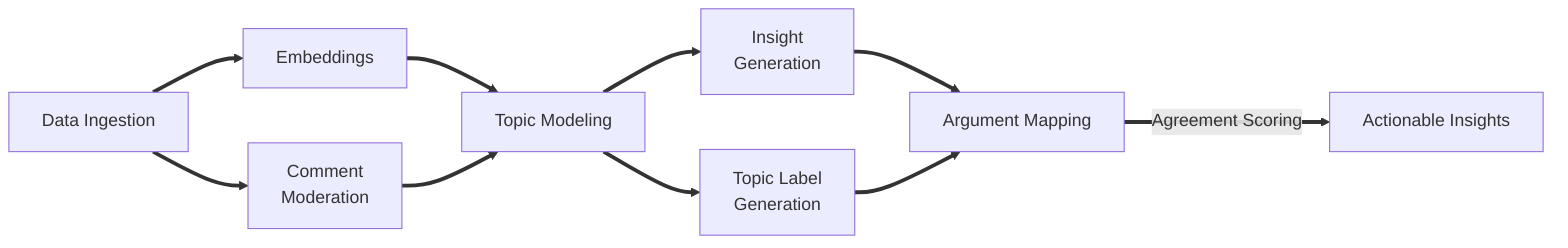 flowchart LR
    DataIngestion ==> Embeddings
    DataIngestion ==> CommentModeration
    Embeddings ==> TopicModeling
    TopicModeling ==> Labeling
    TopicModeling ==> Structure
    CommentModeration ==> TopicModeling
    Structure & Labeling ==> Tree
    Tree == Agreement Scoring ==> Insights

    DataIngestion[Data Ingestion]
    CommentModeration[Comment \n Moderation]
    Labeling[Topic Label \n Generation]
    TopicModeling[Topic Modeling]
    Structure[Insight \n Generation]
    Tree[Argument Mapping]
    Insights[Actionable Insights]